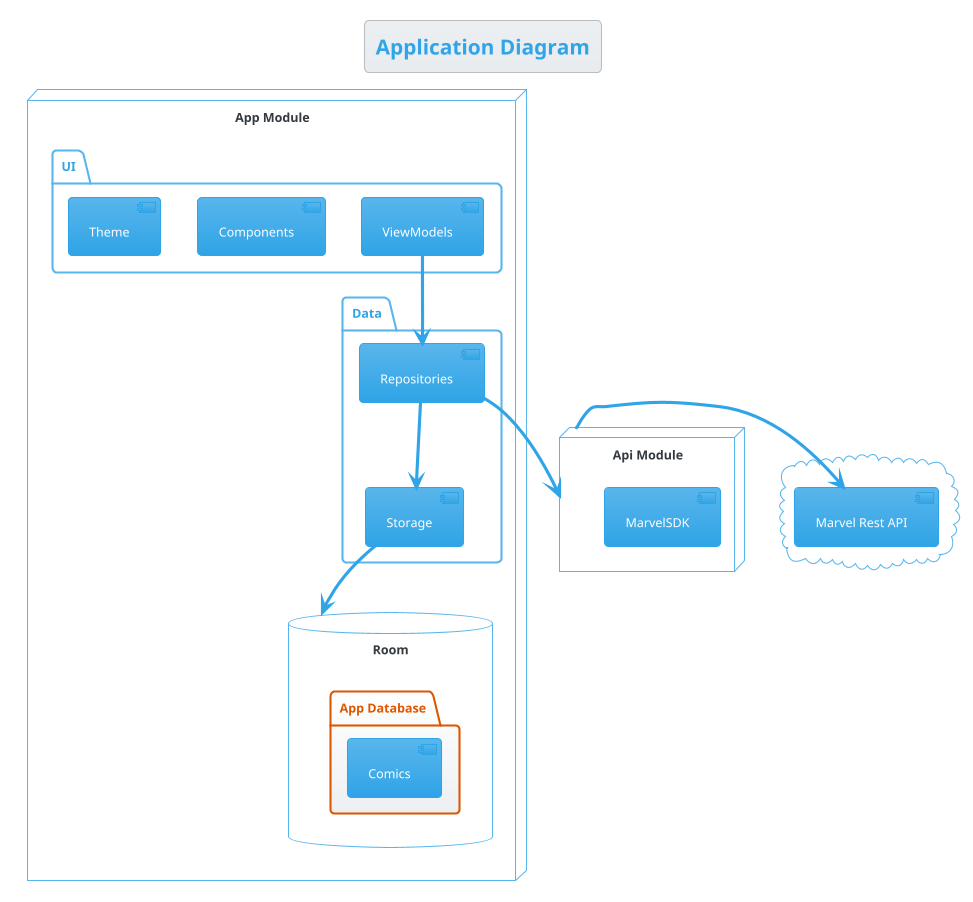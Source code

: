 @startuml
!theme cerulean
'https://plantuml.com/component-diagram

title Application Diagram

node "App Module" {
  [UI]
  [Data]
  [Room]
}

package "UI" {
    [ViewModels]
    [Components]
    [Theme]
}

package "Data" {
    [Repositories]
    [Storage]
}

database "Room" {
    folder "App Database" {
       [Comics]
    }
}

[ViewModels] --> [Repositories]
[Repositories] --> [Storage]
[Repositories] --> [Api Module]

[Storage] --> "Room"

node "Api Module" {
   [MarvelSDK]
}

cloud {
   [Marvel Rest API]
}

"Api Module" -> [Marvel Rest API]
@enduml